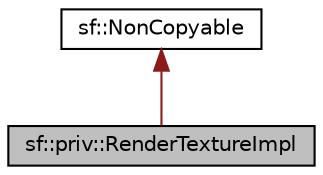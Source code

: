 digraph "sf::priv::RenderTextureImpl"
{
 // LATEX_PDF_SIZE
  edge [fontname="Helvetica",fontsize="10",labelfontname="Helvetica",labelfontsize="10"];
  node [fontname="Helvetica",fontsize="10",shape=record];
  Node1 [label="sf::priv::RenderTextureImpl",height=0.2,width=0.4,color="black", fillcolor="grey75", style="filled", fontcolor="black",tooltip="Abstract base class for render-texture implementations."];
  Node2 -> Node1 [dir="back",color="firebrick4",fontsize="10",style="solid",fontname="Helvetica"];
  Node2 [label="sf::NonCopyable",height=0.2,width=0.4,color="black", fillcolor="white", style="filled",URL="$classsf_1_1NonCopyable.html",tooltip="Utility class that makes any derived class non-copyable."];
}
